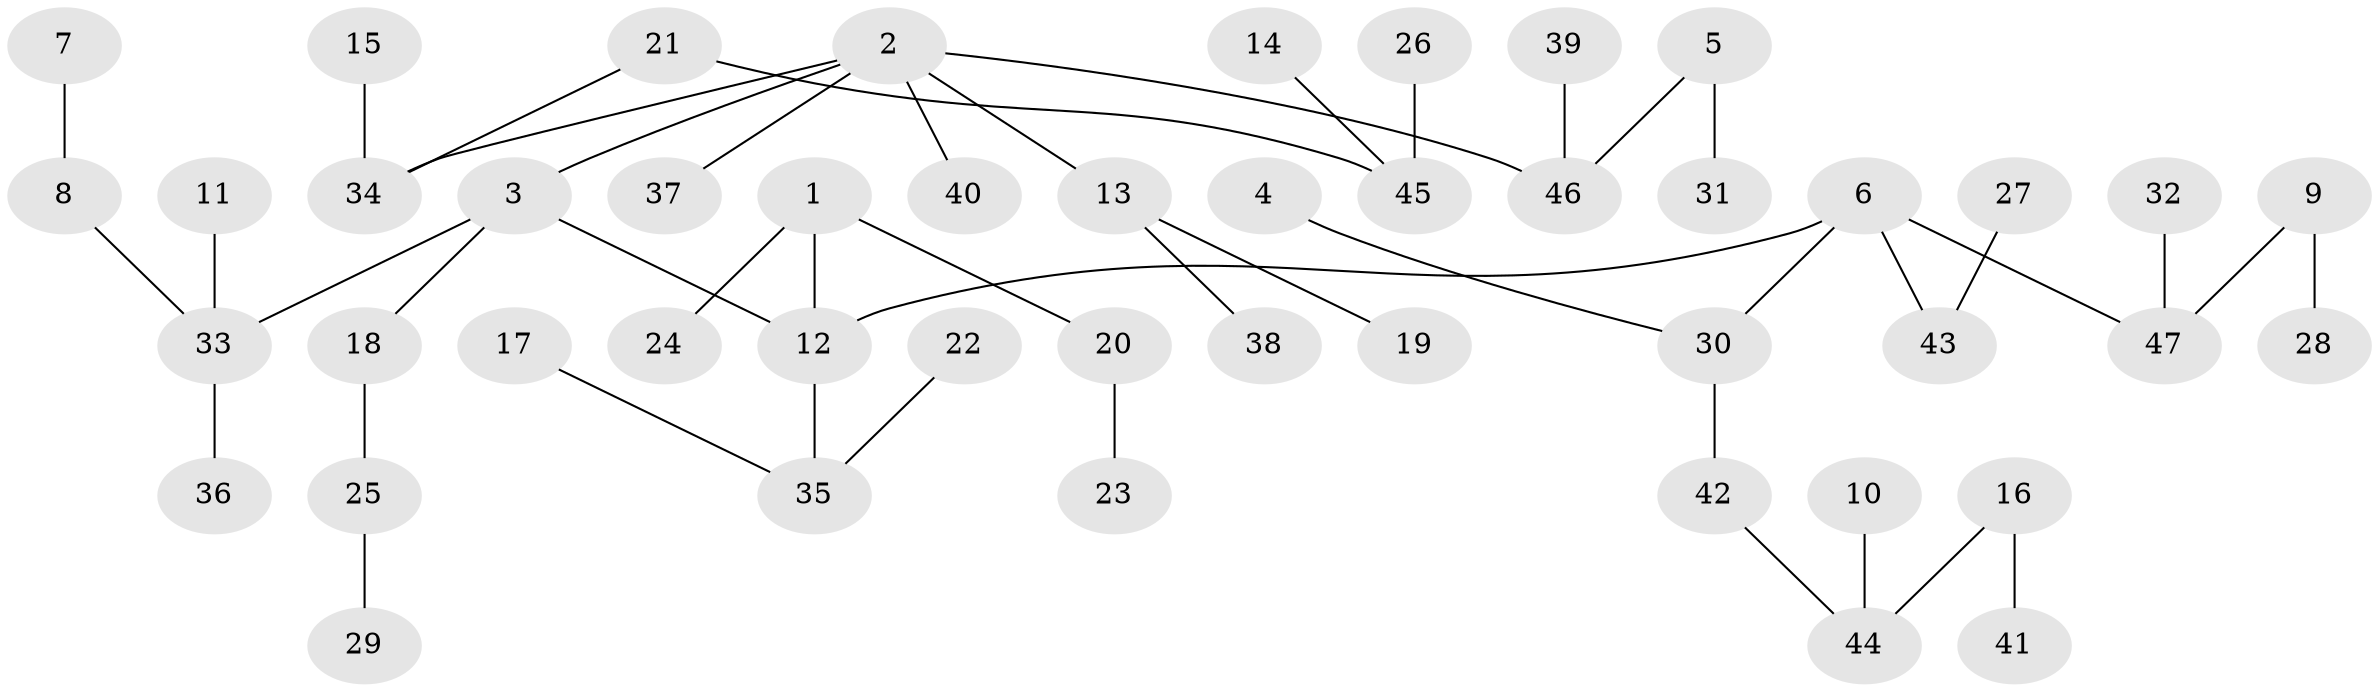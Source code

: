 // original degree distribution, {4: 0.07526881720430108, 3: 0.0967741935483871, 5: 0.053763440860215055, 6: 0.010752688172043012, 2: 0.2903225806451613, 1: 0.4731182795698925}
// Generated by graph-tools (version 1.1) at 2025/02/03/09/25 03:02:30]
// undirected, 47 vertices, 46 edges
graph export_dot {
graph [start="1"]
  node [color=gray90,style=filled];
  1;
  2;
  3;
  4;
  5;
  6;
  7;
  8;
  9;
  10;
  11;
  12;
  13;
  14;
  15;
  16;
  17;
  18;
  19;
  20;
  21;
  22;
  23;
  24;
  25;
  26;
  27;
  28;
  29;
  30;
  31;
  32;
  33;
  34;
  35;
  36;
  37;
  38;
  39;
  40;
  41;
  42;
  43;
  44;
  45;
  46;
  47;
  1 -- 12 [weight=1.0];
  1 -- 20 [weight=1.0];
  1 -- 24 [weight=1.0];
  2 -- 3 [weight=1.0];
  2 -- 13 [weight=1.0];
  2 -- 34 [weight=1.0];
  2 -- 37 [weight=1.0];
  2 -- 40 [weight=1.0];
  2 -- 46 [weight=1.0];
  3 -- 12 [weight=1.0];
  3 -- 18 [weight=1.0];
  3 -- 33 [weight=1.0];
  4 -- 30 [weight=1.0];
  5 -- 31 [weight=1.0];
  5 -- 46 [weight=1.0];
  6 -- 12 [weight=1.0];
  6 -- 30 [weight=1.0];
  6 -- 43 [weight=1.0];
  6 -- 47 [weight=1.0];
  7 -- 8 [weight=1.0];
  8 -- 33 [weight=1.0];
  9 -- 28 [weight=1.0];
  9 -- 47 [weight=1.0];
  10 -- 44 [weight=1.0];
  11 -- 33 [weight=1.0];
  12 -- 35 [weight=1.0];
  13 -- 19 [weight=1.0];
  13 -- 38 [weight=1.0];
  14 -- 45 [weight=1.0];
  15 -- 34 [weight=1.0];
  16 -- 41 [weight=1.0];
  16 -- 44 [weight=1.0];
  17 -- 35 [weight=1.0];
  18 -- 25 [weight=1.0];
  20 -- 23 [weight=1.0];
  21 -- 34 [weight=1.0];
  21 -- 45 [weight=1.0];
  22 -- 35 [weight=1.0];
  25 -- 29 [weight=1.0];
  26 -- 45 [weight=1.0];
  27 -- 43 [weight=1.0];
  30 -- 42 [weight=1.0];
  32 -- 47 [weight=1.0];
  33 -- 36 [weight=1.0];
  39 -- 46 [weight=1.0];
  42 -- 44 [weight=1.0];
}
